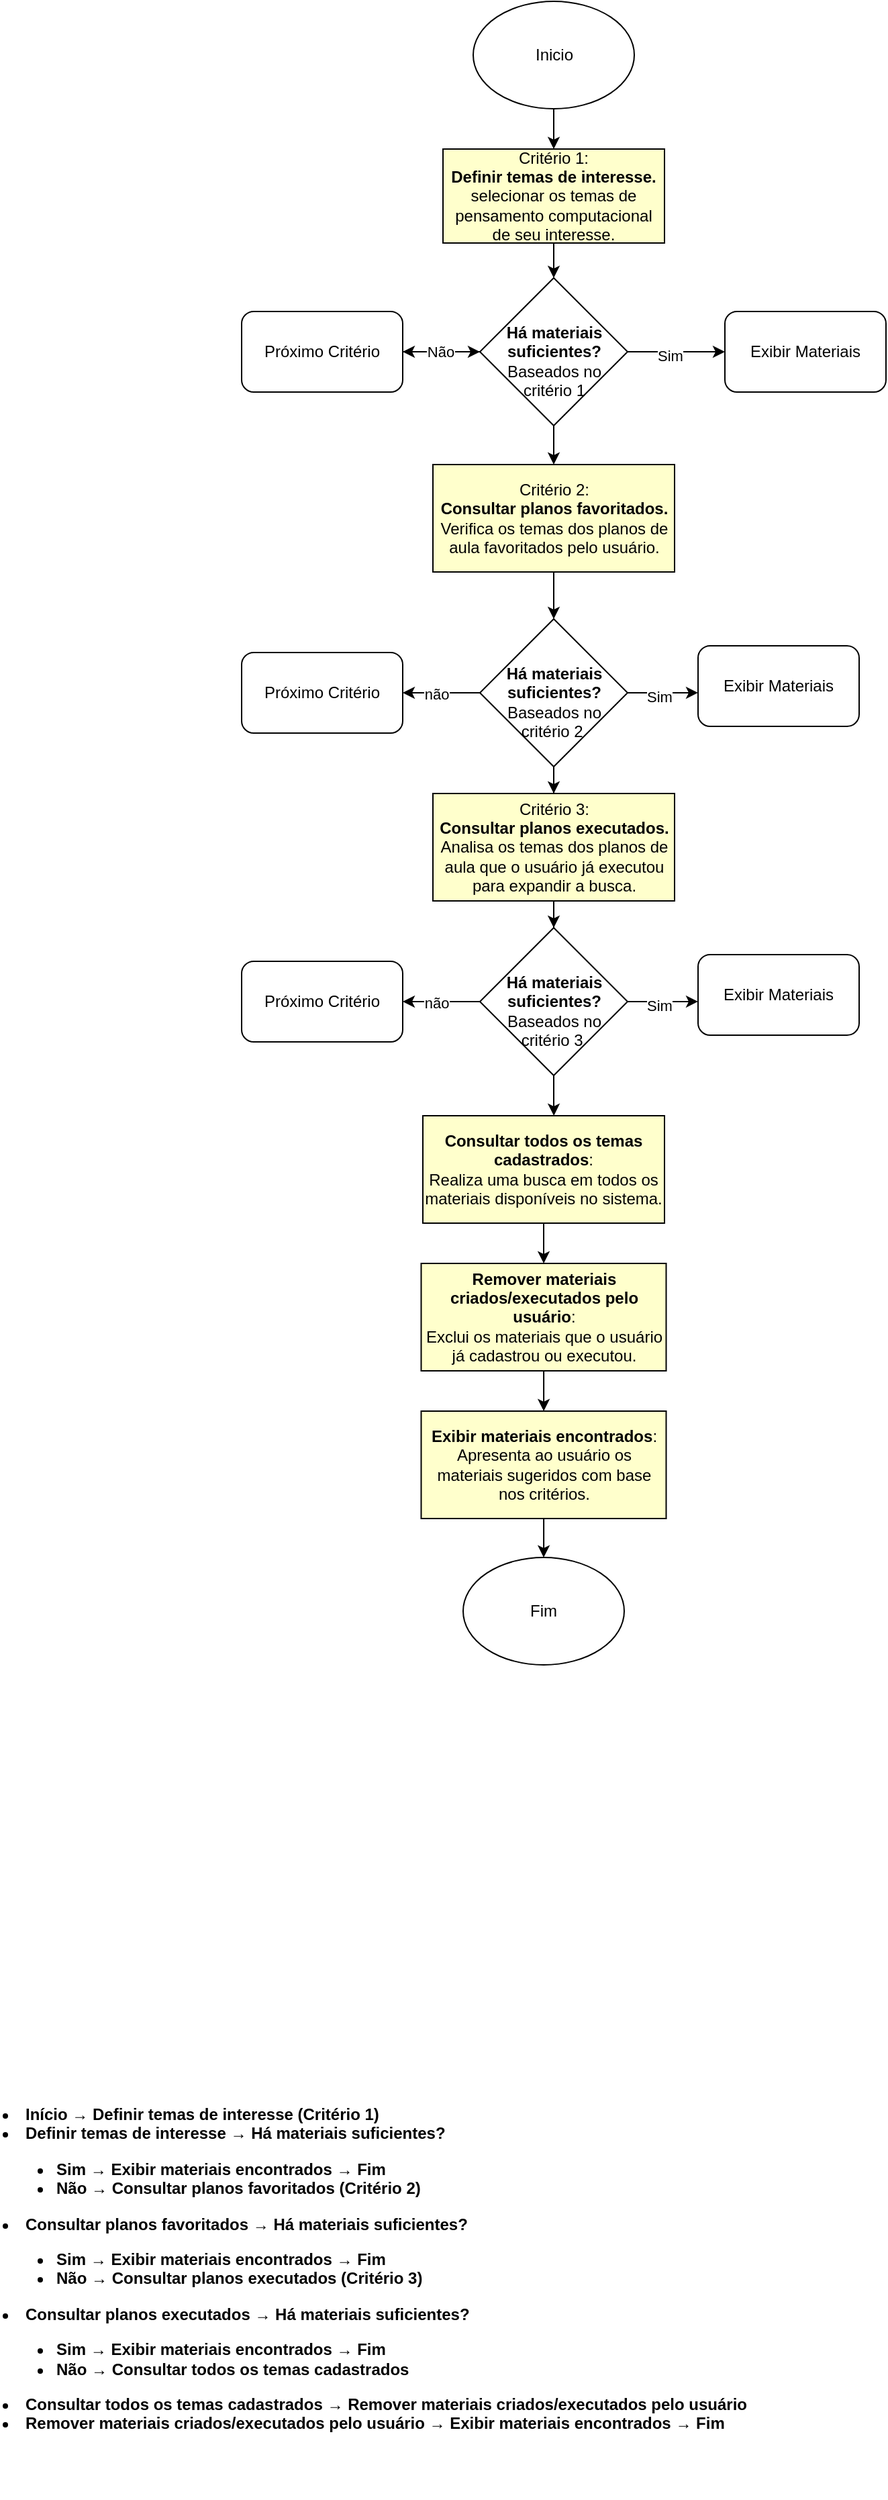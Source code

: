 <mxfile version="25.0.1">
  <diagram name="Page-1" id="c7558073-3199-34d8-9f00-42111426c3f3">
    <mxGraphModel dx="2180" dy="558" grid="1" gridSize="10" guides="1" tooltips="1" connect="1" arrows="1" fold="1" page="1" pageScale="1" pageWidth="826" pageHeight="1169" background="none" math="0" shadow="0">
      <root>
        <mxCell id="0" />
        <mxCell id="1" parent="0" />
        <mxCell id="QbZV7hvQBQr19PlTNNTo-95" style="edgeStyle=orthogonalEdgeStyle;rounded=0;orthogonalLoop=1;jettySize=auto;html=1;" edge="1" parent="1" source="QbZV7hvQBQr19PlTNNTo-94" target="QbZV7hvQBQr19PlTNNTo-96">
          <mxGeometry relative="1" as="geometry">
            <mxPoint x="350" y="170" as="targetPoint" />
          </mxGeometry>
        </mxCell>
        <mxCell id="QbZV7hvQBQr19PlTNNTo-94" value="Inicio" style="ellipse;whiteSpace=wrap;html=1;" vertex="1" parent="1">
          <mxGeometry x="262.5" y="10" width="120" height="80" as="geometry" />
        </mxCell>
        <mxCell id="QbZV7hvQBQr19PlTNNTo-97" style="edgeStyle=orthogonalEdgeStyle;rounded=0;orthogonalLoop=1;jettySize=auto;html=1;" edge="1" parent="1" source="QbZV7hvQBQr19PlTNNTo-96" target="QbZV7hvQBQr19PlTNNTo-98">
          <mxGeometry relative="1" as="geometry">
            <mxPoint x="350" y="290" as="targetPoint" />
          </mxGeometry>
        </mxCell>
        <mxCell id="QbZV7hvQBQr19PlTNNTo-96" value="&lt;div style=&quot;&quot;&gt;&lt;div&gt;&lt;span style=&quot;background-color: initial;&quot;&gt;Critério 1:&lt;/span&gt;&lt;/div&gt;&lt;div&gt;&lt;strong&gt;Definir temas de interesse.&lt;/strong&gt;&lt;/div&gt;&lt;div&gt;selecionar os temas de pensamento computacional de seu interesse.&lt;/div&gt;&lt;/div&gt;" style="rounded=0;whiteSpace=wrap;html=1;align=center;fillColor=#FFFFCC;" vertex="1" parent="1">
          <mxGeometry x="240" y="120" width="165" height="70" as="geometry" />
        </mxCell>
        <mxCell id="QbZV7hvQBQr19PlTNNTo-99" style="edgeStyle=orthogonalEdgeStyle;rounded=0;orthogonalLoop=1;jettySize=auto;html=1;" edge="1" parent="1" source="QbZV7hvQBQr19PlTNNTo-98" target="QbZV7hvQBQr19PlTNNTo-100">
          <mxGeometry relative="1" as="geometry">
            <mxPoint x="440" y="271" as="targetPoint" />
          </mxGeometry>
        </mxCell>
        <mxCell id="QbZV7hvQBQr19PlTNNTo-101" value="Sim" style="edgeLabel;html=1;align=center;verticalAlign=middle;resizable=0;points=[];" vertex="1" connectable="0" parent="QbZV7hvQBQr19PlTNNTo-99">
          <mxGeometry x="-0.131" y="-3" relative="1" as="geometry">
            <mxPoint as="offset" />
          </mxGeometry>
        </mxCell>
        <mxCell id="QbZV7hvQBQr19PlTNNTo-102" style="edgeStyle=orthogonalEdgeStyle;rounded=0;orthogonalLoop=1;jettySize=auto;html=1;" edge="1" parent="1" source="QbZV7hvQBQr19PlTNNTo-98">
          <mxGeometry relative="1" as="geometry">
            <mxPoint x="210" y="271" as="targetPoint" />
          </mxGeometry>
        </mxCell>
        <mxCell id="QbZV7hvQBQr19PlTNNTo-106" style="edgeStyle=orthogonalEdgeStyle;rounded=0;orthogonalLoop=1;jettySize=auto;html=1;" edge="1" parent="1" source="QbZV7hvQBQr19PlTNNTo-98" target="QbZV7hvQBQr19PlTNNTo-107">
          <mxGeometry relative="1" as="geometry">
            <mxPoint x="322.5" y="360" as="targetPoint" />
          </mxGeometry>
        </mxCell>
        <mxCell id="QbZV7hvQBQr19PlTNNTo-98" value="&lt;br&gt;&lt;b&gt;Há materiais suficientes?&lt;/b&gt;&lt;br&gt;Baseados no critério 1" style="rhombus;whiteSpace=wrap;html=1;" vertex="1" parent="1">
          <mxGeometry x="267.5" y="216" width="110" height="110" as="geometry" />
        </mxCell>
        <mxCell id="QbZV7hvQBQr19PlTNNTo-100" value="Exibir Materiais" style="rounded=1;whiteSpace=wrap;html=1;" vertex="1" parent="1">
          <mxGeometry x="450" y="241" width="120" height="60" as="geometry" />
        </mxCell>
        <mxCell id="QbZV7hvQBQr19PlTNNTo-104" value="" style="edgeStyle=orthogonalEdgeStyle;rounded=0;orthogonalLoop=1;jettySize=auto;html=1;" edge="1" parent="1" source="QbZV7hvQBQr19PlTNNTo-103" target="QbZV7hvQBQr19PlTNNTo-98">
          <mxGeometry relative="1" as="geometry" />
        </mxCell>
        <mxCell id="QbZV7hvQBQr19PlTNNTo-105" value="Não" style="edgeLabel;html=1;align=center;verticalAlign=middle;resizable=0;points=[];" vertex="1" connectable="0" parent="QbZV7hvQBQr19PlTNNTo-104">
          <mxGeometry x="-0.026" relative="1" as="geometry">
            <mxPoint as="offset" />
          </mxGeometry>
        </mxCell>
        <mxCell id="QbZV7hvQBQr19PlTNNTo-103" value="Próximo Critério" style="rounded=1;whiteSpace=wrap;html=1;" vertex="1" parent="1">
          <mxGeometry x="90" y="241" width="120" height="60" as="geometry" />
        </mxCell>
        <mxCell id="QbZV7hvQBQr19PlTNNTo-117" value="" style="edgeStyle=orthogonalEdgeStyle;rounded=0;orthogonalLoop=1;jettySize=auto;html=1;" edge="1" parent="1" source="QbZV7hvQBQr19PlTNNTo-107" target="QbZV7hvQBQr19PlTNNTo-112">
          <mxGeometry relative="1" as="geometry" />
        </mxCell>
        <mxCell id="QbZV7hvQBQr19PlTNNTo-107" value="Critério 2:&lt;div&gt;&lt;b&gt;Consultar planos favoritados.&lt;/b&gt;&lt;/div&gt;&lt;div&gt;Verifica os temas dos planos de aula favoritados pelo usuário.&lt;b&gt;&lt;/b&gt;&lt;/div&gt;" style="rounded=0;whiteSpace=wrap;html=1;fillColor=#FFFFCC;" vertex="1" parent="1">
          <mxGeometry x="232.5" y="355" width="180" height="80" as="geometry" />
        </mxCell>
        <mxCell id="QbZV7hvQBQr19PlTNNTo-131" value="" style="edgeStyle=orthogonalEdgeStyle;rounded=0;orthogonalLoop=1;jettySize=auto;html=1;" edge="1" parent="1" source="QbZV7hvQBQr19PlTNNTo-108" target="QbZV7hvQBQr19PlTNNTo-126">
          <mxGeometry relative="1" as="geometry" />
        </mxCell>
        <mxCell id="QbZV7hvQBQr19PlTNNTo-108" value="&lt;div style=&quot;&quot;&gt;&lt;div&gt;&lt;span style=&quot;background-color: initial;&quot;&gt;Critério 3:&lt;/span&gt;&lt;/div&gt;&lt;div&gt;&lt;span style=&quot;background-color: initial;&quot;&gt;&lt;b&gt;Consultar planos executados&lt;/b&gt;&lt;/span&gt;&lt;strong&gt;.&lt;/strong&gt;&lt;/div&gt;&lt;div&gt;Analisa os temas dos planos de aula que o usuário já executou para expandir a busca.&lt;/div&gt;&lt;/div&gt;" style="rounded=0;whiteSpace=wrap;html=1;align=center;fillColor=#FFFFCC;" vertex="1" parent="1">
          <mxGeometry x="232.5" y="600" width="180" height="80" as="geometry" />
        </mxCell>
        <mxCell id="QbZV7hvQBQr19PlTNNTo-109" style="edgeStyle=orthogonalEdgeStyle;rounded=0;orthogonalLoop=1;jettySize=auto;html=1;entryX=0;entryY=0.583;entryDx=0;entryDy=0;entryPerimeter=0;" edge="1" parent="1" source="QbZV7hvQBQr19PlTNNTo-112" target="QbZV7hvQBQr19PlTNNTo-113">
          <mxGeometry relative="1" as="geometry">
            <mxPoint x="440" y="525" as="targetPoint" />
          </mxGeometry>
        </mxCell>
        <mxCell id="QbZV7hvQBQr19PlTNNTo-110" value="Sim" style="edgeLabel;html=1;align=center;verticalAlign=middle;resizable=0;points=[];" vertex="1" connectable="0" parent="QbZV7hvQBQr19PlTNNTo-109">
          <mxGeometry x="-0.131" y="-3" relative="1" as="geometry">
            <mxPoint as="offset" />
          </mxGeometry>
        </mxCell>
        <mxCell id="QbZV7hvQBQr19PlTNNTo-111" style="edgeStyle=orthogonalEdgeStyle;rounded=0;orthogonalLoop=1;jettySize=auto;html=1;" edge="1" parent="1" source="QbZV7hvQBQr19PlTNNTo-112">
          <mxGeometry relative="1" as="geometry">
            <mxPoint x="210" y="525" as="targetPoint" />
          </mxGeometry>
        </mxCell>
        <mxCell id="QbZV7hvQBQr19PlTNNTo-121" value="não" style="edgeLabel;html=1;align=center;verticalAlign=middle;resizable=0;points=[];" vertex="1" connectable="0" parent="QbZV7hvQBQr19PlTNNTo-111">
          <mxGeometry x="0.119" relative="1" as="geometry">
            <mxPoint x="-1" as="offset" />
          </mxGeometry>
        </mxCell>
        <mxCell id="QbZV7hvQBQr19PlTNNTo-118" style="edgeStyle=orthogonalEdgeStyle;rounded=0;orthogonalLoop=1;jettySize=auto;html=1;entryX=0.5;entryY=0;entryDx=0;entryDy=0;" edge="1" parent="1" source="QbZV7hvQBQr19PlTNNTo-112" target="QbZV7hvQBQr19PlTNNTo-108">
          <mxGeometry relative="1" as="geometry" />
        </mxCell>
        <mxCell id="QbZV7hvQBQr19PlTNNTo-112" value="&lt;br&gt;&lt;b&gt;Há materiais suficientes?&lt;/b&gt;&lt;br&gt;Baseados no critério 2&amp;nbsp;" style="rhombus;whiteSpace=wrap;html=1;" vertex="1" parent="1">
          <mxGeometry x="267.5" y="470" width="110" height="110" as="geometry" />
        </mxCell>
        <mxCell id="QbZV7hvQBQr19PlTNNTo-113" value="Exibir Materiais" style="rounded=1;whiteSpace=wrap;html=1;" vertex="1" parent="1">
          <mxGeometry x="430" y="490" width="120" height="60" as="geometry" />
        </mxCell>
        <mxCell id="QbZV7hvQBQr19PlTNNTo-116" value="Próximo Critério" style="rounded=1;whiteSpace=wrap;html=1;" vertex="1" parent="1">
          <mxGeometry x="90" y="495" width="120" height="60" as="geometry" />
        </mxCell>
        <mxCell id="QbZV7hvQBQr19PlTNNTo-120" value="&lt;li&gt;&lt;strong&gt;Início&lt;/strong&gt; → &lt;strong&gt;Definir temas de interesse (Critério 1)&lt;/strong&gt;&lt;/li&gt;&lt;li&gt;&lt;strong&gt;Definir temas de interesse&lt;/strong&gt; → &lt;strong&gt;Há materiais suficientes?&lt;/strong&gt;&lt;ul&gt;&lt;li&gt;&lt;strong&gt;Sim&lt;/strong&gt; → &lt;strong&gt;Exibir materiais encontrados&lt;/strong&gt; → &lt;strong&gt;Fim&lt;/strong&gt;&lt;/li&gt;&lt;li&gt;&lt;strong&gt;Não&lt;/strong&gt; → &lt;strong&gt;Consultar planos favoritados (Critério 2)&lt;/strong&gt;&lt;/li&gt;&lt;/ul&gt;&lt;/li&gt;&lt;li&gt;&lt;strong&gt;Consultar planos favoritados&lt;/strong&gt; → &lt;strong&gt;Há materiais suficientes?&lt;/strong&gt;&lt;ul&gt;&lt;li&gt;&lt;strong&gt;Sim&lt;/strong&gt; → &lt;strong&gt;Exibir materiais encontrados&lt;/strong&gt; → &lt;strong&gt;Fim&lt;/strong&gt;&lt;/li&gt;&lt;li&gt;&lt;strong&gt;Não&lt;/strong&gt; → &lt;strong&gt;Consultar planos executados (Critério 3)&lt;/strong&gt;&lt;/li&gt;&lt;/ul&gt;&lt;/li&gt;&lt;li&gt;&lt;strong&gt;Consultar planos executados&lt;/strong&gt; → &lt;strong&gt;Há materiais suficientes?&lt;/strong&gt;&lt;ul&gt;&lt;li&gt;&lt;strong&gt;Sim&lt;/strong&gt; → &lt;strong&gt;Exibir materiais encontrados&lt;/strong&gt; → &lt;strong&gt;Fim&lt;/strong&gt;&lt;/li&gt;&lt;li&gt;&lt;strong&gt;Não&lt;/strong&gt; → &lt;strong&gt;Consultar todos os temas cadastrados&lt;/strong&gt;&lt;/li&gt;&lt;/ul&gt;&lt;/li&gt;&lt;li&gt;&lt;strong&gt;Consultar todos os temas cadastrados&lt;/strong&gt; → &lt;strong&gt;Remover materiais criados/executados pelo usuário&lt;/strong&gt;&lt;/li&gt;&lt;li&gt;&lt;strong&gt;Remover materiais criados/executados pelo usuário&lt;/strong&gt; → &lt;strong&gt;Exibir materiais encontrados&lt;/strong&gt; → &lt;strong&gt;Fim&lt;/strong&gt;&lt;/li&gt;" style="text;whiteSpace=wrap;html=1;" vertex="1" parent="1">
          <mxGeometry x="-90" y="1570" width="560" height="300" as="geometry" />
        </mxCell>
        <mxCell id="QbZV7hvQBQr19PlTNNTo-122" style="edgeStyle=orthogonalEdgeStyle;rounded=0;orthogonalLoop=1;jettySize=auto;html=1;entryX=0;entryY=0.583;entryDx=0;entryDy=0;entryPerimeter=0;" edge="1" parent="1" source="QbZV7hvQBQr19PlTNNTo-126" target="QbZV7hvQBQr19PlTNNTo-127">
          <mxGeometry relative="1" as="geometry">
            <mxPoint x="440" y="755" as="targetPoint" />
          </mxGeometry>
        </mxCell>
        <mxCell id="QbZV7hvQBQr19PlTNNTo-123" value="Sim" style="edgeLabel;html=1;align=center;verticalAlign=middle;resizable=0;points=[];" vertex="1" connectable="0" parent="QbZV7hvQBQr19PlTNNTo-122">
          <mxGeometry x="-0.131" y="-3" relative="1" as="geometry">
            <mxPoint as="offset" />
          </mxGeometry>
        </mxCell>
        <mxCell id="QbZV7hvQBQr19PlTNNTo-124" style="edgeStyle=orthogonalEdgeStyle;rounded=0;orthogonalLoop=1;jettySize=auto;html=1;" edge="1" parent="1" source="QbZV7hvQBQr19PlTNNTo-126">
          <mxGeometry relative="1" as="geometry">
            <mxPoint x="210" y="755" as="targetPoint" />
          </mxGeometry>
        </mxCell>
        <mxCell id="QbZV7hvQBQr19PlTNNTo-125" value="não" style="edgeLabel;html=1;align=center;verticalAlign=middle;resizable=0;points=[];" vertex="1" connectable="0" parent="QbZV7hvQBQr19PlTNNTo-124">
          <mxGeometry x="0.119" relative="1" as="geometry">
            <mxPoint x="-1" as="offset" />
          </mxGeometry>
        </mxCell>
        <mxCell id="QbZV7hvQBQr19PlTNNTo-133" value="" style="edgeStyle=orthogonalEdgeStyle;rounded=0;orthogonalLoop=1;jettySize=auto;html=1;" edge="1" parent="1" source="QbZV7hvQBQr19PlTNNTo-126">
          <mxGeometry relative="1" as="geometry">
            <mxPoint x="322.6" y="840" as="targetPoint" />
          </mxGeometry>
        </mxCell>
        <mxCell id="QbZV7hvQBQr19PlTNNTo-126" value="&lt;br&gt;&lt;b&gt;Há materiais suficientes?&lt;/b&gt;&lt;br&gt;Baseados no critério 3&amp;nbsp;" style="rhombus;whiteSpace=wrap;html=1;" vertex="1" parent="1">
          <mxGeometry x="267.5" y="700" width="110" height="110" as="geometry" />
        </mxCell>
        <mxCell id="QbZV7hvQBQr19PlTNNTo-127" value="Exibir Materiais" style="rounded=1;whiteSpace=wrap;html=1;" vertex="1" parent="1">
          <mxGeometry x="430" y="720" width="120" height="60" as="geometry" />
        </mxCell>
        <mxCell id="QbZV7hvQBQr19PlTNNTo-128" value="Próximo Critério" style="rounded=1;whiteSpace=wrap;html=1;" vertex="1" parent="1">
          <mxGeometry x="90" y="725" width="120" height="60" as="geometry" />
        </mxCell>
        <mxCell id="QbZV7hvQBQr19PlTNNTo-136" value="" style="edgeStyle=orthogonalEdgeStyle;rounded=0;orthogonalLoop=1;jettySize=auto;html=1;" edge="1" parent="1" source="QbZV7hvQBQr19PlTNNTo-134" target="QbZV7hvQBQr19PlTNNTo-135">
          <mxGeometry relative="1" as="geometry" />
        </mxCell>
        <mxCell id="QbZV7hvQBQr19PlTNNTo-134" value="&lt;div style=&quot;&quot;&gt;&lt;strong style=&quot;background-color: initial;&quot;&gt;Consultar todos os temas cadastrados&lt;/strong&gt;&lt;span style=&quot;background-color: initial;&quot;&gt;:&lt;/span&gt;&lt;/div&gt;&lt;div style=&quot;&quot;&gt;Realiza uma busca em todos os materiais disponíveis no sistema.&lt;/div&gt;" style="rounded=0;whiteSpace=wrap;html=1;align=center;fillColor=#FFFFCC;" vertex="1" parent="1">
          <mxGeometry x="225" y="840" width="180" height="80" as="geometry" />
        </mxCell>
        <mxCell id="QbZV7hvQBQr19PlTNNTo-138" value="" style="edgeStyle=orthogonalEdgeStyle;rounded=0;orthogonalLoop=1;jettySize=auto;html=1;" edge="1" parent="1" source="QbZV7hvQBQr19PlTNNTo-135" target="QbZV7hvQBQr19PlTNNTo-137">
          <mxGeometry relative="1" as="geometry" />
        </mxCell>
        <mxCell id="QbZV7hvQBQr19PlTNNTo-135" value="&lt;div style=&quot;&quot;&gt;&lt;strong&gt;Remover materiais criados/executados pelo usuário&lt;/strong&gt;:&lt;/div&gt;&lt;div style=&quot;&quot;&gt;Exclui os materiais que o usuário já cadastrou ou executou.&lt;/div&gt;" style="rounded=0;whiteSpace=wrap;html=1;align=center;fillColor=#FFFFCC;" vertex="1" parent="1">
          <mxGeometry x="223.75" y="950" width="182.5" height="80" as="geometry" />
        </mxCell>
        <mxCell id="QbZV7hvQBQr19PlTNNTo-141" value="" style="edgeStyle=orthogonalEdgeStyle;rounded=0;orthogonalLoop=1;jettySize=auto;html=1;" edge="1" parent="1" source="QbZV7hvQBQr19PlTNNTo-137" target="QbZV7hvQBQr19PlTNNTo-139">
          <mxGeometry relative="1" as="geometry" />
        </mxCell>
        <mxCell id="QbZV7hvQBQr19PlTNNTo-137" value="&lt;div style=&quot;&quot;&gt;&lt;b&gt;E&lt;/b&gt;&lt;strong style=&quot;background-color: initial;&quot;&gt;xibir materiais encontrados&lt;/strong&gt;&lt;span style=&quot;background-color: initial;&quot;&gt;:&lt;/span&gt;&lt;/div&gt;&lt;div style=&quot;&quot;&gt;Apresenta ao usuário os materiais sugeridos com base nos critérios.&lt;span style=&quot;background-color: initial;&quot;&gt;&lt;/span&gt;&lt;/div&gt;" style="rounded=0;whiteSpace=wrap;html=1;align=center;fillColor=#FFFFCC;" vertex="1" parent="1">
          <mxGeometry x="223.75" y="1060" width="182.5" height="80" as="geometry" />
        </mxCell>
        <mxCell id="QbZV7hvQBQr19PlTNNTo-139" value="Fim" style="ellipse;whiteSpace=wrap;html=1;" vertex="1" parent="1">
          <mxGeometry x="255" y="1169" width="120" height="80" as="geometry" />
        </mxCell>
      </root>
    </mxGraphModel>
  </diagram>
</mxfile>
